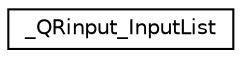 digraph "类继承关系图"
{
  edge [fontname="Helvetica",fontsize="10",labelfontname="Helvetica",labelfontsize="10"];
  node [fontname="Helvetica",fontsize="10",shape=record];
  rankdir="LR";
  Node0 [label="_QRinput_InputList",height=0.2,width=0.4,color="black", fillcolor="white", style="filled",URL="$struct___q_rinput___input_list.html"];
}
